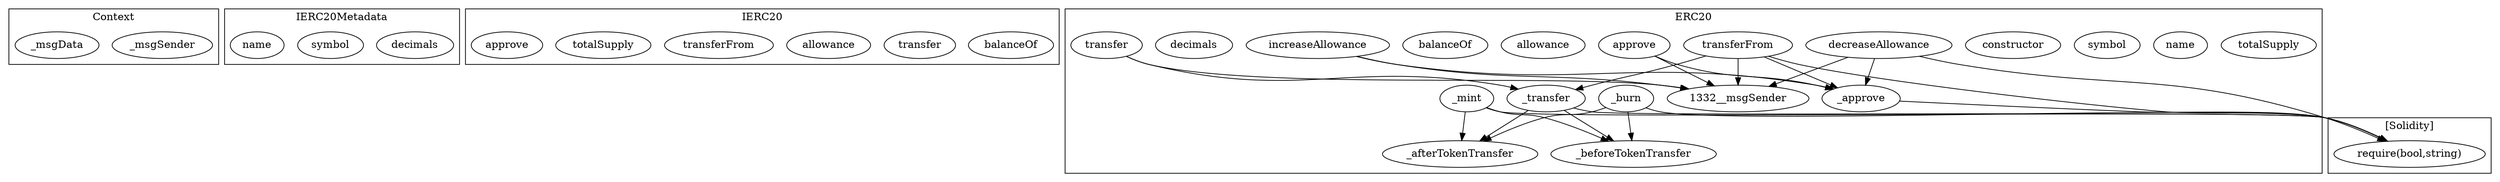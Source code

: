 strict digraph {
subgraph cluster_1432_Context {
label = "Context"
"1432__msgSender" [label="_msgSender"]
"1432__msgData" [label="_msgData"]
}subgraph cluster_1457_IERC20Metadata {
label = "IERC20Metadata"
"1457_decimals" [label="decimals"]
"1457_symbol" [label="symbol"]
"1457_name" [label="name"]
}subgraph cluster_1410_IERC20 {
label = "IERC20"
"1410_balanceOf" [label="balanceOf"]
"1410_transfer" [label="transfer"]
"1410_allowance" [label="allowance"]
"1410_transferFrom" [label="transferFrom"]
"1410_totalSupply" [label="totalSupply"]
"1410_approve" [label="approve"]
}subgraph cluster_1332_ERC20 {
label = "ERC20"
"1332_totalSupply" [label="totalSupply"]
"1332_name" [label="name"]
"1332_symbol" [label="symbol"]
"1332_constructor" [label="constructor"]
"1332_decreaseAllowance" [label="decreaseAllowance"]
"1332__transfer" [label="_transfer"]
"1332__mint" [label="_mint"]
"1332__beforeTokenTransfer" [label="_beforeTokenTransfer"]
"1332_transferFrom" [label="transferFrom"]
"1332__approve" [label="_approve"]
"1332_approve" [label="approve"]
"1332__afterTokenTransfer" [label="_afterTokenTransfer"]
"1332_allowance" [label="allowance"]
"1332_balanceOf" [label="balanceOf"]
"1332_transfer" [label="transfer"]
"1332__burn" [label="_burn"]
"1332_decimals" [label="decimals"]
"1332_increaseAllowance" [label="increaseAllowance"]
"1332__transfer" -> "1332__beforeTokenTransfer"
"1332__mint" -> "1332__afterTokenTransfer"
"1332__mint" -> "1332__beforeTokenTransfer"
"1332__burn" -> "1332__afterTokenTransfer"
"1332_transferFrom" -> "1332__transfer"
"1332_transferFrom" -> "1332__approve"
"1332_approve" -> "1332__msgSender"
"1332_transferFrom" -> "1332__msgSender"
"1332_increaseAllowance" -> "1332__msgSender"
"1332_decreaseAllowance" -> "1332__approve"
"1332_decreaseAllowance" -> "1332__msgSender"
"1332__burn" -> "1332__beforeTokenTransfer"
"1332_transfer" -> "1332__transfer"
"1332_approve" -> "1332__approve"
"1332__transfer" -> "1332__afterTokenTransfer"
"1332_transfer" -> "1332__msgSender"
"1332_increaseAllowance" -> "1332__approve"
}subgraph cluster_solidity {
label = "[Solidity]"
"require(bool,string)" 
"1332_transferFrom" -> "require(bool,string)"
"1332__mint" -> "require(bool,string)"
"1332_decreaseAllowance" -> "require(bool,string)"
"1332__transfer" -> "require(bool,string)"
"1332__burn" -> "require(bool,string)"
"1332__approve" -> "require(bool,string)"
}
}